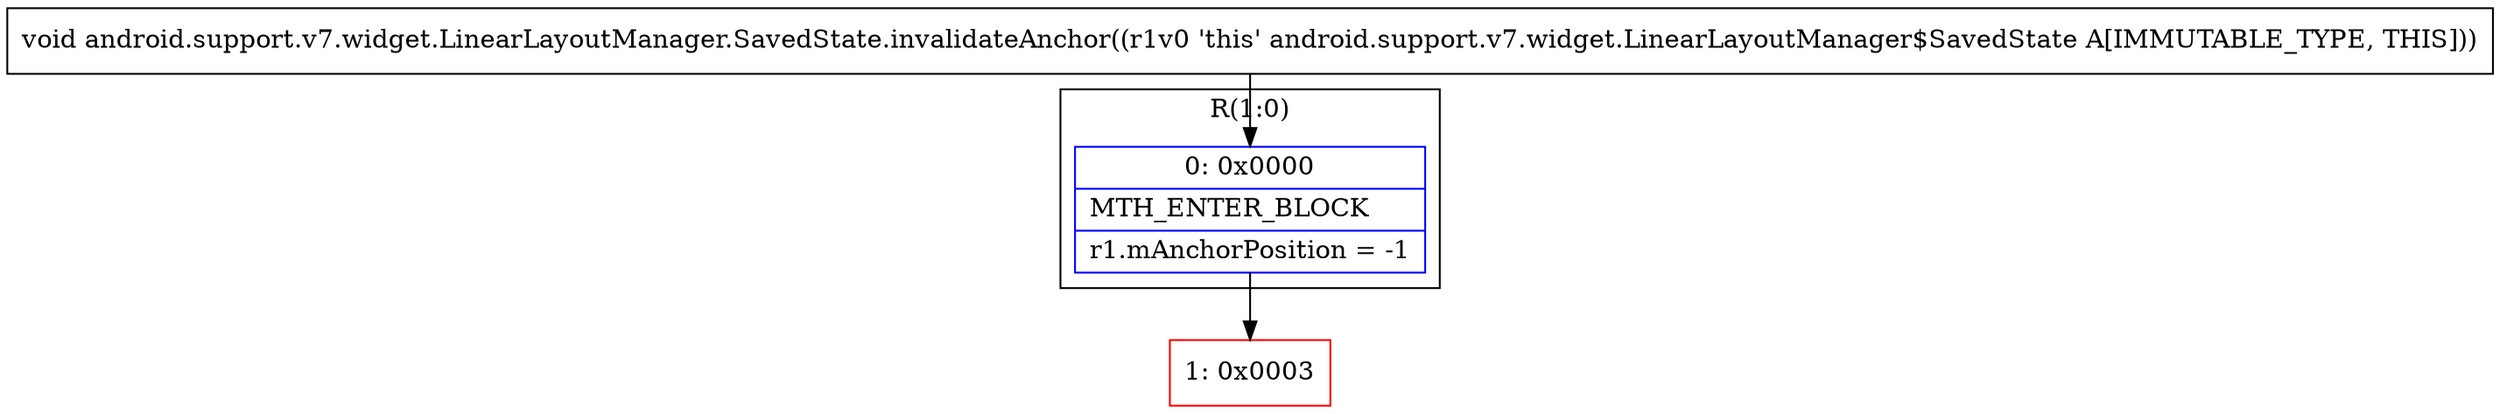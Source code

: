 digraph "CFG forandroid.support.v7.widget.LinearLayoutManager.SavedState.invalidateAnchor()V" {
subgraph cluster_Region_1423056755 {
label = "R(1:0)";
node [shape=record,color=blue];
Node_0 [shape=record,label="{0\:\ 0x0000|MTH_ENTER_BLOCK\l|r1.mAnchorPosition = \-1\l}"];
}
Node_1 [shape=record,color=red,label="{1\:\ 0x0003}"];
MethodNode[shape=record,label="{void android.support.v7.widget.LinearLayoutManager.SavedState.invalidateAnchor((r1v0 'this' android.support.v7.widget.LinearLayoutManager$SavedState A[IMMUTABLE_TYPE, THIS])) }"];
MethodNode -> Node_0;
Node_0 -> Node_1;
}

